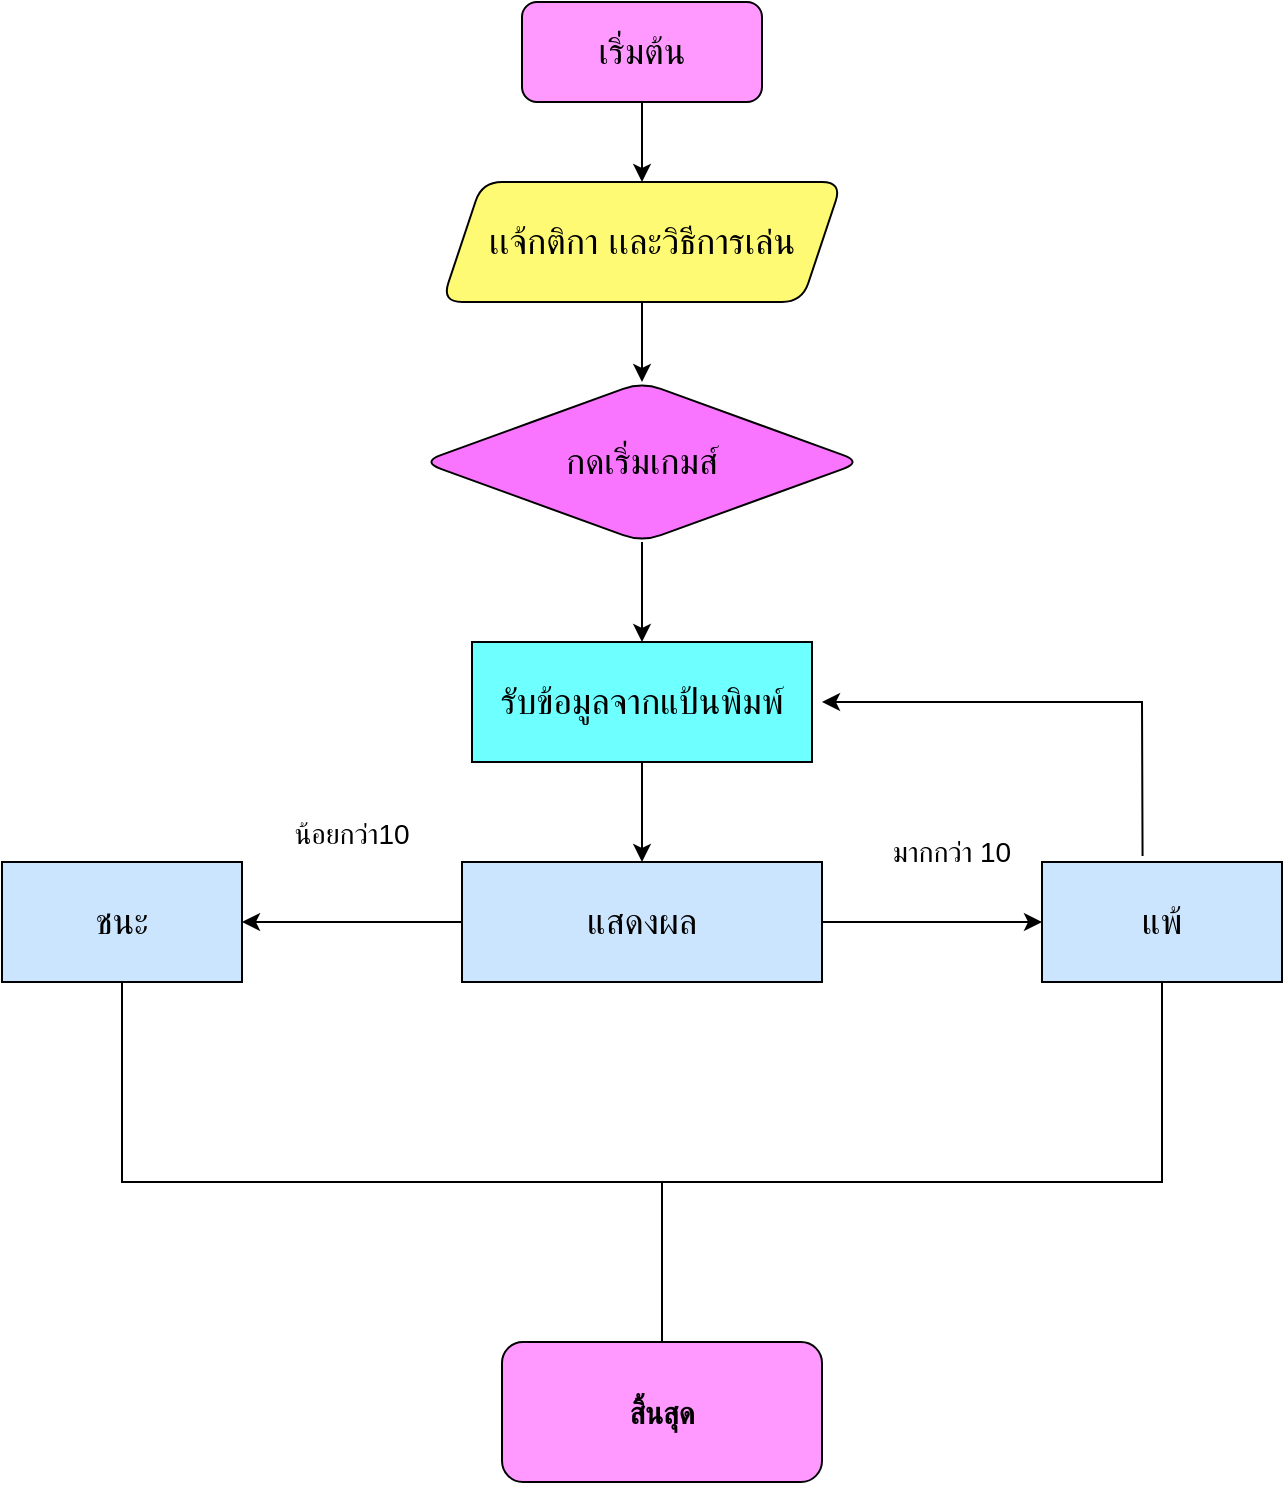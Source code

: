 <mxfile version="20.6.0" type="github">
  <diagram id="M6QvfN0S-NYjlwqPsM1h" name="หน้า-1">
    <mxGraphModel dx="1240" dy="631" grid="1" gridSize="10" guides="1" tooltips="1" connect="1" arrows="1" fold="1" page="1" pageScale="1" pageWidth="827" pageHeight="1169" math="0" shadow="0">
      <root>
        <mxCell id="0" />
        <mxCell id="1" parent="0" />
        <mxCell id="ieZYi29dR5ZBG11HQ0zJ-7" value="" style="edgeStyle=orthogonalEdgeStyle;rounded=0;orthogonalLoop=1;jettySize=auto;html=1;fontSize=18;" edge="1" parent="1" source="ieZYi29dR5ZBG11HQ0zJ-1" target="ieZYi29dR5ZBG11HQ0zJ-6">
          <mxGeometry relative="1" as="geometry" />
        </mxCell>
        <mxCell id="ieZYi29dR5ZBG11HQ0zJ-1" value="&lt;font style=&quot;font-size: 18px;&quot;&gt;เริ่มต้น&lt;/font&gt;" style="rounded=1;whiteSpace=wrap;html=1;fillColor=#FF99FF;" vertex="1" parent="1">
          <mxGeometry x="490" y="40" width="120" height="50" as="geometry" />
        </mxCell>
        <mxCell id="ieZYi29dR5ZBG11HQ0zJ-2" style="edgeStyle=orthogonalEdgeStyle;rounded=0;orthogonalLoop=1;jettySize=auto;html=1;exitX=0.5;exitY=1;exitDx=0;exitDy=0;fontSize=18;" edge="1" parent="1" source="ieZYi29dR5ZBG11HQ0zJ-1" target="ieZYi29dR5ZBG11HQ0zJ-1">
          <mxGeometry relative="1" as="geometry" />
        </mxCell>
        <mxCell id="ieZYi29dR5ZBG11HQ0zJ-10" value="" style="edgeStyle=orthogonalEdgeStyle;rounded=0;orthogonalLoop=1;jettySize=auto;html=1;fontSize=18;" edge="1" parent="1" source="ieZYi29dR5ZBG11HQ0zJ-6" target="ieZYi29dR5ZBG11HQ0zJ-9">
          <mxGeometry relative="1" as="geometry" />
        </mxCell>
        <mxCell id="ieZYi29dR5ZBG11HQ0zJ-6" value="&lt;font style=&quot;font-size: 18px;&quot;&gt;เเจ้กติกา เเละวิธีการเล่น&lt;/font&gt;" style="shape=parallelogram;perimeter=parallelogramPerimeter;whiteSpace=wrap;html=1;fixedSize=1;fillColor=#FFFA73;rounded=1;" vertex="1" parent="1">
          <mxGeometry x="450" y="130" width="200" height="60" as="geometry" />
        </mxCell>
        <mxCell id="ieZYi29dR5ZBG11HQ0zJ-22" value="" style="edgeStyle=orthogonalEdgeStyle;rounded=0;orthogonalLoop=1;jettySize=auto;html=1;fontSize=18;" edge="1" parent="1" source="ieZYi29dR5ZBG11HQ0zJ-9" target="ieZYi29dR5ZBG11HQ0zJ-16">
          <mxGeometry relative="1" as="geometry" />
        </mxCell>
        <mxCell id="ieZYi29dR5ZBG11HQ0zJ-9" value="&lt;font style=&quot;font-size: 18px;&quot;&gt;กดเริ่มเกมส์&lt;/font&gt;" style="rhombus;whiteSpace=wrap;html=1;fillColor=#FA75FF;rounded=1;" vertex="1" parent="1">
          <mxGeometry x="440" y="230" width="220" height="80" as="geometry" />
        </mxCell>
        <mxCell id="ieZYi29dR5ZBG11HQ0zJ-21" value="" style="edgeStyle=orthogonalEdgeStyle;rounded=0;orthogonalLoop=1;jettySize=auto;html=1;fontSize=18;" edge="1" parent="1" source="ieZYi29dR5ZBG11HQ0zJ-16" target="ieZYi29dR5ZBG11HQ0zJ-20">
          <mxGeometry relative="1" as="geometry" />
        </mxCell>
        <mxCell id="ieZYi29dR5ZBG11HQ0zJ-16" value="รับข้อมูลจากแป้นพิมพ์" style="rounded=0;whiteSpace=wrap;html=1;fontSize=18;fillColor=#6EFFFF;" vertex="1" parent="1">
          <mxGeometry x="465" y="360" width="170" height="60" as="geometry" />
        </mxCell>
        <mxCell id="ieZYi29dR5ZBG11HQ0zJ-24" value="" style="edgeStyle=orthogonalEdgeStyle;rounded=0;orthogonalLoop=1;jettySize=auto;html=1;fontSize=18;" edge="1" parent="1" source="ieZYi29dR5ZBG11HQ0zJ-20" target="ieZYi29dR5ZBG11HQ0zJ-23">
          <mxGeometry relative="1" as="geometry" />
        </mxCell>
        <mxCell id="ieZYi29dR5ZBG11HQ0zJ-26" value="" style="edgeStyle=orthogonalEdgeStyle;rounded=0;orthogonalLoop=1;jettySize=auto;html=1;fontSize=18;" edge="1" parent="1" source="ieZYi29dR5ZBG11HQ0zJ-20" target="ieZYi29dR5ZBG11HQ0zJ-25">
          <mxGeometry relative="1" as="geometry" />
        </mxCell>
        <mxCell id="ieZYi29dR5ZBG11HQ0zJ-20" value="แสดงผล" style="rounded=0;whiteSpace=wrap;html=1;fontSize=18;fillColor=#CCE5FF;" vertex="1" parent="1">
          <mxGeometry x="460" y="470" width="180" height="60" as="geometry" />
        </mxCell>
        <mxCell id="ieZYi29dR5ZBG11HQ0zJ-23" value="แพ้" style="rounded=0;whiteSpace=wrap;html=1;fontSize=18;fillColor=#CCE5FF;" vertex="1" parent="1">
          <mxGeometry x="750" y="470" width="120" height="60" as="geometry" />
        </mxCell>
        <mxCell id="ieZYi29dR5ZBG11HQ0zJ-25" value="ชนะ" style="rounded=0;whiteSpace=wrap;html=1;fontSize=18;fillColor=#CCE5FF;" vertex="1" parent="1">
          <mxGeometry x="230" y="470" width="120" height="60" as="geometry" />
        </mxCell>
        <mxCell id="ieZYi29dR5ZBG11HQ0zJ-31" value="" style="endArrow=classic;html=1;rounded=0;fontSize=18;exitX=0.419;exitY=-0.05;exitDx=0;exitDy=0;exitPerimeter=0;" edge="1" parent="1" source="ieZYi29dR5ZBG11HQ0zJ-23">
          <mxGeometry width="50" height="50" relative="1" as="geometry">
            <mxPoint x="800" y="460" as="sourcePoint" />
            <mxPoint x="640" y="390" as="targetPoint" />
            <Array as="points">
              <mxPoint x="800" y="390" />
            </Array>
          </mxGeometry>
        </mxCell>
        <mxCell id="ieZYi29dR5ZBG11HQ0zJ-32" value="" style="endArrow=none;html=1;rounded=0;fontSize=18;exitX=0.5;exitY=1;exitDx=0;exitDy=0;entryX=0.5;entryY=1;entryDx=0;entryDy=0;" edge="1" parent="1" source="ieZYi29dR5ZBG11HQ0zJ-25" target="ieZYi29dR5ZBG11HQ0zJ-23">
          <mxGeometry width="50" height="50" relative="1" as="geometry">
            <mxPoint x="460" y="390" as="sourcePoint" />
            <mxPoint x="510" y="340" as="targetPoint" />
            <Array as="points">
              <mxPoint x="290" y="630" />
              <mxPoint x="810" y="630" />
            </Array>
          </mxGeometry>
        </mxCell>
        <mxCell id="ieZYi29dR5ZBG11HQ0zJ-33" value="" style="endArrow=none;html=1;rounded=0;fontSize=18;" edge="1" parent="1">
          <mxGeometry width="50" height="50" relative="1" as="geometry">
            <mxPoint x="560" y="630" as="sourcePoint" />
            <mxPoint x="560" y="710" as="targetPoint" />
          </mxGeometry>
        </mxCell>
        <mxCell id="ieZYi29dR5ZBG11HQ0zJ-34" value="&lt;h5&gt;สิ้นสุด&lt;/h5&gt;" style="rounded=1;whiteSpace=wrap;html=1;fontSize=18;fillColor=#FF99FF;" vertex="1" parent="1">
          <mxGeometry x="480" y="710" width="160" height="70" as="geometry" />
        </mxCell>
        <mxCell id="ieZYi29dR5ZBG11HQ0zJ-35" value="&lt;font style=&quot;font-size: 14px;&quot;&gt;น้อยกว่า10&lt;/font&gt;" style="text;html=1;strokeColor=none;fillColor=none;align=center;verticalAlign=middle;whiteSpace=wrap;rounded=0;fontSize=18;" vertex="1" parent="1">
          <mxGeometry x="370" y="440" width="70" height="30" as="geometry" />
        </mxCell>
        <mxCell id="ieZYi29dR5ZBG11HQ0zJ-36" value="&lt;font style=&quot;font-size: 14px;&quot;&gt;มากกว่า 10&lt;/font&gt;" style="text;html=1;strokeColor=none;fillColor=none;align=center;verticalAlign=middle;whiteSpace=wrap;rounded=0;fontSize=14;" vertex="1" parent="1">
          <mxGeometry x="670" y="450" width="70" height="30" as="geometry" />
        </mxCell>
      </root>
    </mxGraphModel>
  </diagram>
</mxfile>
